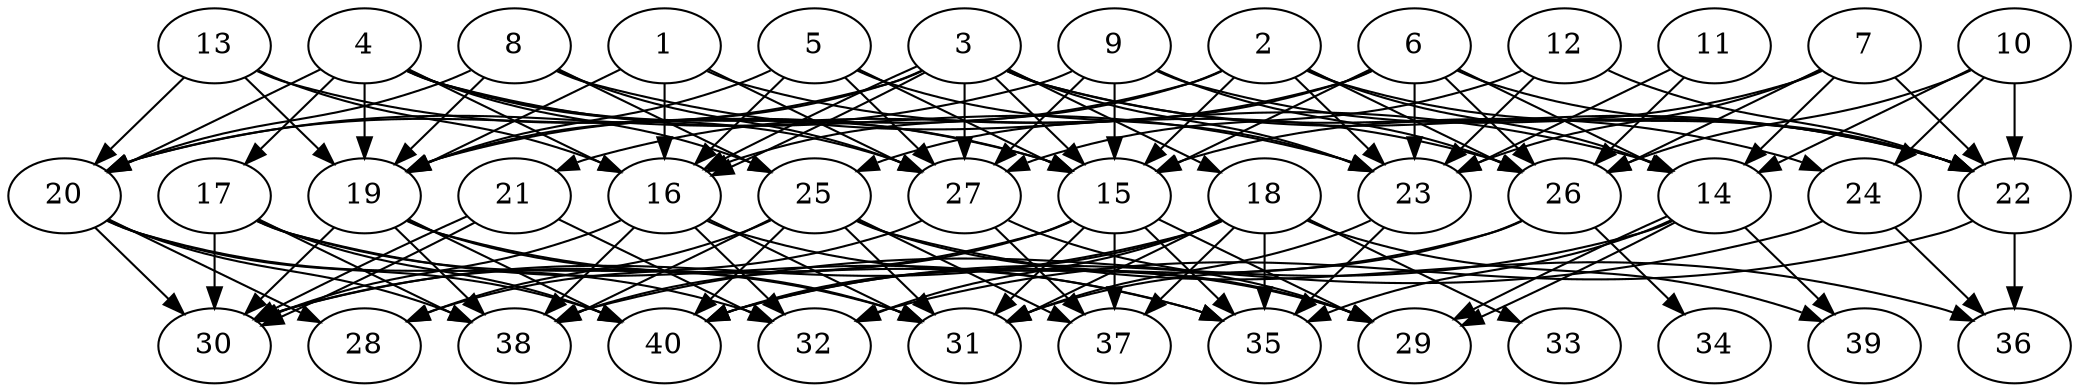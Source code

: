 // DAG automatically generated by daggen at Thu Oct  3 14:06:48 2019
// ./daggen --dot -n 40 --ccr 0.5 --fat 0.7 --regular 0.9 --density 0.6 --mindata 5242880 --maxdata 52428800 
digraph G {
  1 [size="79089664", alpha="0.20", expect_size="39544832"] 
  1 -> 16 [size ="39544832"]
  1 -> 19 [size ="39544832"]
  1 -> 26 [size ="39544832"]
  1 -> 27 [size ="39544832"]
  2 [size="39849984", alpha="0.00", expect_size="19924992"] 
  2 -> 14 [size ="19924992"]
  2 -> 15 [size ="19924992"]
  2 -> 16 [size ="19924992"]
  2 -> 19 [size ="19924992"]
  2 -> 22 [size ="19924992"]
  2 -> 23 [size ="19924992"]
  2 -> 26 [size ="19924992"]
  3 [size="15878144", alpha="0.06", expect_size="7939072"] 
  3 -> 15 [size ="7939072"]
  3 -> 16 [size ="7939072"]
  3 -> 16 [size ="7939072"]
  3 -> 18 [size ="7939072"]
  3 -> 19 [size ="7939072"]
  3 -> 20 [size ="7939072"]
  3 -> 22 [size ="7939072"]
  3 -> 23 [size ="7939072"]
  3 -> 24 [size ="7939072"]
  3 -> 27 [size ="7939072"]
  4 [size="44795904", alpha="0.14", expect_size="22397952"] 
  4 -> 15 [size ="22397952"]
  4 -> 16 [size ="22397952"]
  4 -> 17 [size ="22397952"]
  4 -> 19 [size ="22397952"]
  4 -> 20 [size ="22397952"]
  4 -> 23 [size ="22397952"]
  4 -> 25 [size ="22397952"]
  4 -> 27 [size ="22397952"]
  5 [size="38205440", alpha="0.12", expect_size="19102720"] 
  5 -> 15 [size ="19102720"]
  5 -> 16 [size ="19102720"]
  5 -> 19 [size ="19102720"]
  5 -> 23 [size ="19102720"]
  5 -> 27 [size ="19102720"]
  6 [size="16818176", alpha="0.03", expect_size="8409088"] 
  6 -> 14 [size ="8409088"]
  6 -> 15 [size ="8409088"]
  6 -> 21 [size ="8409088"]
  6 -> 22 [size ="8409088"]
  6 -> 23 [size ="8409088"]
  6 -> 25 [size ="8409088"]
  6 -> 26 [size ="8409088"]
  7 [size="73506816", alpha="0.16", expect_size="36753408"] 
  7 -> 14 [size ="36753408"]
  7 -> 15 [size ="36753408"]
  7 -> 22 [size ="36753408"]
  7 -> 23 [size ="36753408"]
  7 -> 26 [size ="36753408"]
  8 [size="55914496", alpha="0.18", expect_size="27957248"] 
  8 -> 14 [size ="27957248"]
  8 -> 19 [size ="27957248"]
  8 -> 20 [size ="27957248"]
  8 -> 25 [size ="27957248"]
  8 -> 27 [size ="27957248"]
  9 [size="16240640", alpha="0.06", expect_size="8120320"] 
  9 -> 15 [size ="8120320"]
  9 -> 20 [size ="8120320"]
  9 -> 22 [size ="8120320"]
  9 -> 26 [size ="8120320"]
  9 -> 27 [size ="8120320"]
  10 [size="20430848", alpha="0.06", expect_size="10215424"] 
  10 -> 14 [size ="10215424"]
  10 -> 22 [size ="10215424"]
  10 -> 24 [size ="10215424"]
  10 -> 26 [size ="10215424"]
  11 [size="78350336", alpha="0.16", expect_size="39175168"] 
  11 -> 23 [size ="39175168"]
  11 -> 26 [size ="39175168"]
  12 [size="78127104", alpha="0.13", expect_size="39063552"] 
  12 -> 22 [size ="39063552"]
  12 -> 23 [size ="39063552"]
  12 -> 27 [size ="39063552"]
  13 [size="79136768", alpha="0.07", expect_size="39568384"] 
  13 -> 15 [size ="39568384"]
  13 -> 16 [size ="39568384"]
  13 -> 19 [size ="39568384"]
  13 -> 20 [size ="39568384"]
  14 [size="14741504", alpha="0.12", expect_size="7370752"] 
  14 -> 29 [size ="7370752"]
  14 -> 29 [size ="7370752"]
  14 -> 35 [size ="7370752"]
  14 -> 39 [size ="7370752"]
  14 -> 40 [size ="7370752"]
  15 [size="82696192", alpha="0.02", expect_size="41348096"] 
  15 -> 29 [size ="41348096"]
  15 -> 30 [size ="41348096"]
  15 -> 31 [size ="41348096"]
  15 -> 35 [size ="41348096"]
  15 -> 37 [size ="41348096"]
  15 -> 38 [size ="41348096"]
  16 [size="43280384", alpha="0.09", expect_size="21640192"] 
  16 -> 29 [size ="21640192"]
  16 -> 30 [size ="21640192"]
  16 -> 31 [size ="21640192"]
  16 -> 32 [size ="21640192"]
  16 -> 38 [size ="21640192"]
  17 [size="59031552", alpha="0.06", expect_size="29515776"] 
  17 -> 30 [size ="29515776"]
  17 -> 31 [size ="29515776"]
  17 -> 35 [size ="29515776"]
  17 -> 38 [size ="29515776"]
  17 -> 40 [size ="29515776"]
  18 [size="38381568", alpha="0.17", expect_size="19190784"] 
  18 -> 30 [size ="19190784"]
  18 -> 31 [size ="19190784"]
  18 -> 32 [size ="19190784"]
  18 -> 33 [size ="19190784"]
  18 -> 35 [size ="19190784"]
  18 -> 37 [size ="19190784"]
  18 -> 39 [size ="19190784"]
  18 -> 40 [size ="19190784"]
  19 [size="30167040", alpha="0.13", expect_size="15083520"] 
  19 -> 30 [size ="15083520"]
  19 -> 31 [size ="15083520"]
  19 -> 35 [size ="15083520"]
  19 -> 38 [size ="15083520"]
  19 -> 40 [size ="15083520"]
  20 [size="60405760", alpha="0.01", expect_size="30202880"] 
  20 -> 28 [size ="30202880"]
  20 -> 30 [size ="30202880"]
  20 -> 32 [size ="30202880"]
  20 -> 38 [size ="30202880"]
  20 -> 40 [size ="30202880"]
  21 [size="86601728", alpha="0.04", expect_size="43300864"] 
  21 -> 30 [size ="43300864"]
  21 -> 30 [size ="43300864"]
  21 -> 32 [size ="43300864"]
  22 [size="67713024", alpha="0.13", expect_size="33856512"] 
  22 -> 32 [size ="33856512"]
  22 -> 36 [size ="33856512"]
  23 [size="33193984", alpha="0.04", expect_size="16596992"] 
  23 -> 31 [size ="16596992"]
  23 -> 35 [size ="16596992"]
  24 [size="65529856", alpha="0.01", expect_size="32764928"] 
  24 -> 36 [size ="32764928"]
  24 -> 38 [size ="32764928"]
  25 [size="27238400", alpha="0.05", expect_size="13619200"] 
  25 -> 28 [size ="13619200"]
  25 -> 29 [size ="13619200"]
  25 -> 31 [size ="13619200"]
  25 -> 36 [size ="13619200"]
  25 -> 37 [size ="13619200"]
  25 -> 38 [size ="13619200"]
  25 -> 40 [size ="13619200"]
  26 [size="34996224", alpha="0.10", expect_size="17498112"] 
  26 -> 31 [size ="17498112"]
  26 -> 34 [size ="17498112"]
  26 -> 40 [size ="17498112"]
  27 [size="75962368", alpha="0.08", expect_size="37981184"] 
  27 -> 28 [size ="37981184"]
  27 -> 29 [size ="37981184"]
  27 -> 37 [size ="37981184"]
  28 [size="103251968", alpha="0.16", expect_size="51625984"] 
  29 [size="87830528", alpha="0.05", expect_size="43915264"] 
  30 [size="54046720", alpha="0.16", expect_size="27023360"] 
  31 [size="59953152", alpha="0.01", expect_size="29976576"] 
  32 [size="79779840", alpha="0.01", expect_size="39889920"] 
  33 [size="48523264", alpha="0.15", expect_size="24261632"] 
  34 [size="65949696", alpha="0.11", expect_size="32974848"] 
  35 [size="71995392", alpha="0.01", expect_size="35997696"] 
  36 [size="94384128", alpha="0.19", expect_size="47192064"] 
  37 [size="45074432", alpha="0.07", expect_size="22537216"] 
  38 [size="81463296", alpha="0.00", expect_size="40731648"] 
  39 [size="60233728", alpha="0.18", expect_size="30116864"] 
  40 [size="81514496", alpha="0.07", expect_size="40757248"] 
}

